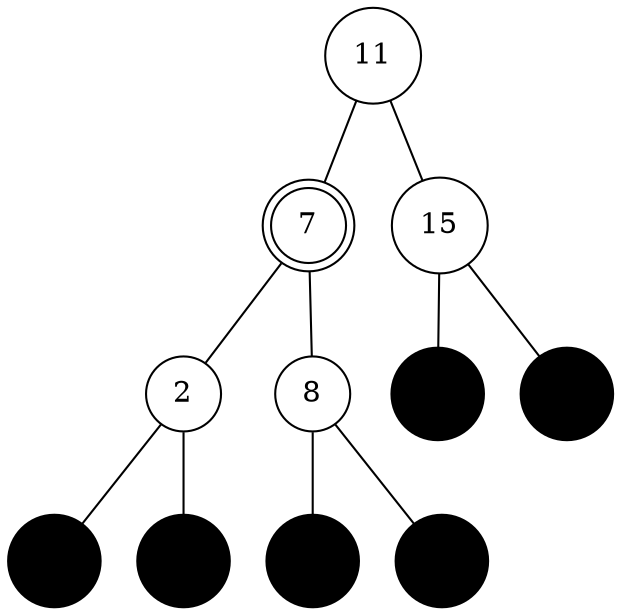 		graph g{
			node[ordering=out];
			11[shape=circle];
			2[shape=circle];
			7[shape=doublecircle];
			15[shape=circle];
			8[shape=circle];
			node[shape=circle,color=black,style=filled,fillcolor=black];
			e1;
			e2;
			e3;
			e4;
			e5;
			e6;
			11--7;
			11--15;
			7--2;
			7--8;
			2--e1;
			2--e2;
			15--e3;
			15--e4;
			8--e5;
			8--e6;
		}